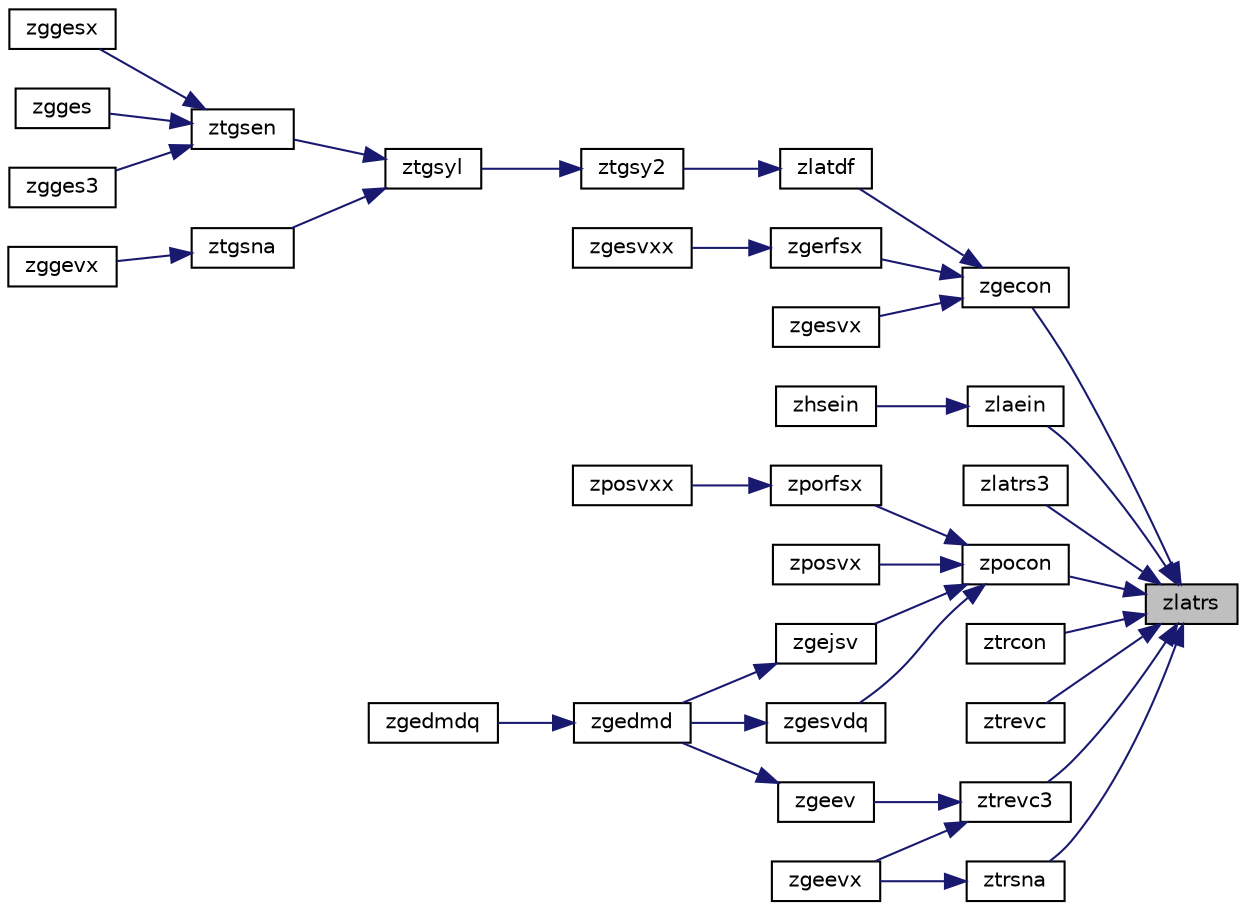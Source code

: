 digraph "zlatrs"
{
 // LATEX_PDF_SIZE
  edge [fontname="Helvetica",fontsize="10",labelfontname="Helvetica",labelfontsize="10"];
  node [fontname="Helvetica",fontsize="10",shape=record];
  rankdir="RL";
  Node1 [label="zlatrs",height=0.2,width=0.4,color="black", fillcolor="grey75", style="filled", fontcolor="black",tooltip="ZLATRS solves a triangular system of equations with the scale factor set to prevent overflow."];
  Node1 -> Node2 [dir="back",color="midnightblue",fontsize="10",style="solid",fontname="Helvetica"];
  Node2 [label="zgecon",height=0.2,width=0.4,color="black", fillcolor="white", style="filled",URL="$zgecon_8f.html#abe73145daeba3ec10e961054b75a07ce",tooltip="ZGECON"];
  Node2 -> Node3 [dir="back",color="midnightblue",fontsize="10",style="solid",fontname="Helvetica"];
  Node3 [label="zgerfsx",height=0.2,width=0.4,color="black", fillcolor="white", style="filled",URL="$zgerfsx_8f.html#a27a6dc0c11a5de56db8aac64619b7873",tooltip="ZGERFSX"];
  Node3 -> Node4 [dir="back",color="midnightblue",fontsize="10",style="solid",fontname="Helvetica"];
  Node4 [label="zgesvxx",height=0.2,width=0.4,color="black", fillcolor="white", style="filled",URL="$zgesvxx_8f.html#aff43ace945f982f6612eeace3c1b4f3b",tooltip="ZGESVXX computes the solution to system of linear equations A * X = B for GE matrices"];
  Node2 -> Node5 [dir="back",color="midnightblue",fontsize="10",style="solid",fontname="Helvetica"];
  Node5 [label="zgesvx",height=0.2,width=0.4,color="black", fillcolor="white", style="filled",URL="$zgesvx_8f.html#abe3ae17895d46aeb7c9e5a076eaeeb69",tooltip="ZGESVX computes the solution to system of linear equations A * X = B for GE matrices"];
  Node2 -> Node6 [dir="back",color="midnightblue",fontsize="10",style="solid",fontname="Helvetica"];
  Node6 [label="zlatdf",height=0.2,width=0.4,color="black", fillcolor="white", style="filled",URL="$zlatdf_8f.html#ac08252350693cb3e0f04470612aa638e",tooltip="ZLATDF uses the LU factorization of the n-by-n matrix computed by sgetc2 and computes a contribution ..."];
  Node6 -> Node7 [dir="back",color="midnightblue",fontsize="10",style="solid",fontname="Helvetica"];
  Node7 [label="ztgsy2",height=0.2,width=0.4,color="black", fillcolor="white", style="filled",URL="$ztgsy2_8f.html#ab24c8af7cc49b5eef89718d4d6a889e3",tooltip="ZTGSY2 solves the generalized Sylvester equation (unblocked algorithm)."];
  Node7 -> Node8 [dir="back",color="midnightblue",fontsize="10",style="solid",fontname="Helvetica"];
  Node8 [label="ztgsyl",height=0.2,width=0.4,color="black", fillcolor="white", style="filled",URL="$ztgsyl_8f.html#a22f8cefe07cc93027fb5e74f99f391a8",tooltip="ZTGSYL"];
  Node8 -> Node9 [dir="back",color="midnightblue",fontsize="10",style="solid",fontname="Helvetica"];
  Node9 [label="ztgsen",height=0.2,width=0.4,color="black", fillcolor="white", style="filled",URL="$ztgsen_8f.html#a3095b9c0e4d0432e05ef0e88dbc4ae7c",tooltip="ZTGSEN"];
  Node9 -> Node10 [dir="back",color="midnightblue",fontsize="10",style="solid",fontname="Helvetica"];
  Node10 [label="zgges",height=0.2,width=0.4,color="black", fillcolor="white", style="filled",URL="$zgges_8f.html#a788ffb82ac609cc3e99de43c4cea3e7b",tooltip="ZGGES computes the eigenvalues, the Schur form, and, optionally, the matrix of Schur vectors for GE m..."];
  Node9 -> Node11 [dir="back",color="midnightblue",fontsize="10",style="solid",fontname="Helvetica"];
  Node11 [label="zgges3",height=0.2,width=0.4,color="black", fillcolor="white", style="filled",URL="$zgges3_8f.html#a20c384504d174350a16063cbc115281e",tooltip="ZGGES3 computes the eigenvalues, the Schur form, and, optionally, the matrix of Schur vectors for GE ..."];
  Node9 -> Node12 [dir="back",color="midnightblue",fontsize="10",style="solid",fontname="Helvetica"];
  Node12 [label="zggesx",height=0.2,width=0.4,color="black", fillcolor="white", style="filled",URL="$zggesx_8f.html#a73f44f731074e8f98990b89711bd60fa",tooltip="ZGGESX computes the eigenvalues, the Schur form, and, optionally, the matrix of Schur vectors for GE ..."];
  Node8 -> Node13 [dir="back",color="midnightblue",fontsize="10",style="solid",fontname="Helvetica"];
  Node13 [label="ztgsna",height=0.2,width=0.4,color="black", fillcolor="white", style="filled",URL="$ztgsna_8f.html#a7dbbe62862cb79387b6d3575ffcb68ea",tooltip="ZTGSNA"];
  Node13 -> Node14 [dir="back",color="midnightblue",fontsize="10",style="solid",fontname="Helvetica"];
  Node14 [label="zggevx",height=0.2,width=0.4,color="black", fillcolor="white", style="filled",URL="$zggevx_8f.html#aad769423756706f1186027c9dd7615e4",tooltip="ZGGEVX computes the eigenvalues and, optionally, the left and/or right eigenvectors for GE matrices"];
  Node1 -> Node15 [dir="back",color="midnightblue",fontsize="10",style="solid",fontname="Helvetica"];
  Node15 [label="zlaein",height=0.2,width=0.4,color="black", fillcolor="white", style="filled",URL="$zlaein_8f.html#ae558f785d11454459a6784af3b993b72",tooltip="ZLAEIN computes a specified right or left eigenvector of an upper Hessenberg matrix by inverse iterat..."];
  Node15 -> Node16 [dir="back",color="midnightblue",fontsize="10",style="solid",fontname="Helvetica"];
  Node16 [label="zhsein",height=0.2,width=0.4,color="black", fillcolor="white", style="filled",URL="$zhsein_8f.html#ae3613cc30520d60d705dcc04ad31a321",tooltip="ZHSEIN"];
  Node1 -> Node17 [dir="back",color="midnightblue",fontsize="10",style="solid",fontname="Helvetica"];
  Node17 [label="zlatrs3",height=0.2,width=0.4,color="black", fillcolor="white", style="filled",URL="$zlatrs3_8f.html#af96343f772d7f8e33aa177495fd2dff2",tooltip="ZLATRS3 solves a triangular system of equations with the scale factors set to prevent overflow."];
  Node1 -> Node18 [dir="back",color="midnightblue",fontsize="10",style="solid",fontname="Helvetica"];
  Node18 [label="zpocon",height=0.2,width=0.4,color="black", fillcolor="white", style="filled",URL="$zpocon_8f.html#aa3938ab5d7bc02f1d7115794d242b7d0",tooltip="ZPOCON"];
  Node18 -> Node19 [dir="back",color="midnightblue",fontsize="10",style="solid",fontname="Helvetica"];
  Node19 [label="zgejsv",height=0.2,width=0.4,color="black", fillcolor="white", style="filled",URL="$zgejsv_8f.html#a3f8a01747e82e013b3057d4c6c9bbbd4",tooltip="ZGEJSV"];
  Node19 -> Node20 [dir="back",color="midnightblue",fontsize="10",style="solid",fontname="Helvetica"];
  Node20 [label="zgedmd",height=0.2,width=0.4,color="black", fillcolor="white", style="filled",URL="$zgedmd_8f90.html#a09cef60be58f076072bb592bd1223dec",tooltip="ZGEDMD computes the Dynamic Mode Decomposition (DMD) for a pair of data snapshot matrices."];
  Node20 -> Node21 [dir="back",color="midnightblue",fontsize="10",style="solid",fontname="Helvetica"];
  Node21 [label="zgedmdq",height=0.2,width=0.4,color="black", fillcolor="white", style="filled",URL="$zgedmdq_8f90.html#a2ed954e87a52cfdd0bf0d61a1ff43e16",tooltip="ZGEDMDQ computes the Dynamic Mode Decomposition (DMD) for a pair of data snapshot matrices."];
  Node18 -> Node22 [dir="back",color="midnightblue",fontsize="10",style="solid",fontname="Helvetica"];
  Node22 [label="zgesvdq",height=0.2,width=0.4,color="black", fillcolor="white", style="filled",URL="$zgesvdq_8f.html#a964d223acba8bbc2118353c864fa2a39",tooltip="ZGESVDQ computes the singular value decomposition (SVD) with a QR-Preconditioned QR SVD Method for GE..."];
  Node22 -> Node20 [dir="back",color="midnightblue",fontsize="10",style="solid",fontname="Helvetica"];
  Node18 -> Node23 [dir="back",color="midnightblue",fontsize="10",style="solid",fontname="Helvetica"];
  Node23 [label="zporfsx",height=0.2,width=0.4,color="black", fillcolor="white", style="filled",URL="$zporfsx_8f.html#a42d79a8da87989c60a3dea4ed0b166fc",tooltip="ZPORFSX"];
  Node23 -> Node24 [dir="back",color="midnightblue",fontsize="10",style="solid",fontname="Helvetica"];
  Node24 [label="zposvxx",height=0.2,width=0.4,color="black", fillcolor="white", style="filled",URL="$zposvxx_8f.html#a3536bbd664c6152bca5e47cffd0c6676",tooltip="ZPOSVXX computes the solution to system of linear equations A * X = B for PO matrices"];
  Node18 -> Node25 [dir="back",color="midnightblue",fontsize="10",style="solid",fontname="Helvetica"];
  Node25 [label="zposvx",height=0.2,width=0.4,color="black", fillcolor="white", style="filled",URL="$zposvx_8f.html#ae86e9b8504b15462b291b17032195e29",tooltip="ZPOSVX computes the solution to system of linear equations A * X = B for PO matrices"];
  Node1 -> Node26 [dir="back",color="midnightblue",fontsize="10",style="solid",fontname="Helvetica"];
  Node26 [label="ztrcon",height=0.2,width=0.4,color="black", fillcolor="white", style="filled",URL="$ztrcon_8f.html#a08f5f1717fb07d8ca10fd3d2ddfe7a61",tooltip="ZTRCON"];
  Node1 -> Node27 [dir="back",color="midnightblue",fontsize="10",style="solid",fontname="Helvetica"];
  Node27 [label="ztrevc",height=0.2,width=0.4,color="black", fillcolor="white", style="filled",URL="$ztrevc_8f.html#a7ba72e3f9dc4b97e17f7888df9cbc005",tooltip="ZTREVC"];
  Node1 -> Node28 [dir="back",color="midnightblue",fontsize="10",style="solid",fontname="Helvetica"];
  Node28 [label="ztrevc3",height=0.2,width=0.4,color="black", fillcolor="white", style="filled",URL="$ztrevc3_8f.html#aecdde3b183ce95bc459668f1b143709f",tooltip="ZTREVC3"];
  Node28 -> Node29 [dir="back",color="midnightblue",fontsize="10",style="solid",fontname="Helvetica"];
  Node29 [label="zgeev",height=0.2,width=0.4,color="black", fillcolor="white", style="filled",URL="$zgeev_8f.html#a0eb4e3d75621a1ce1685064db1ac58f0",tooltip="ZGEEV computes the eigenvalues and, optionally, the left and/or right eigenvectors for GE matrices"];
  Node29 -> Node20 [dir="back",color="midnightblue",fontsize="10",style="solid",fontname="Helvetica"];
  Node28 -> Node30 [dir="back",color="midnightblue",fontsize="10",style="solid",fontname="Helvetica"];
  Node30 [label="zgeevx",height=0.2,width=0.4,color="black", fillcolor="white", style="filled",URL="$zgeevx_8f.html#ae55acf82651540f7d8f36715eec0900d",tooltip="ZGEEVX computes the eigenvalues and, optionally, the left and/or right eigenvectors for GE matrices"];
  Node1 -> Node31 [dir="back",color="midnightblue",fontsize="10",style="solid",fontname="Helvetica"];
  Node31 [label="ztrsna",height=0.2,width=0.4,color="black", fillcolor="white", style="filled",URL="$ztrsna_8f.html#a8bff590a4b5532f139580d376c2aa0c8",tooltip="ZTRSNA"];
  Node31 -> Node30 [dir="back",color="midnightblue",fontsize="10",style="solid",fontname="Helvetica"];
}
